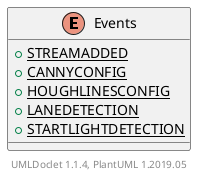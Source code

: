 @startuml

    enum Events [[Events.html]] {
        {static} +STREAMADDED
        {static} +CANNYCONFIG
        {static} +HOUGHLINESCONFIG
        {static} +LANEDETECTION
        {static} +STARTLIGHTDETECTION
    }


    center footer UMLDoclet 1.1.4, PlantUML 1.2019.05
@enduml
